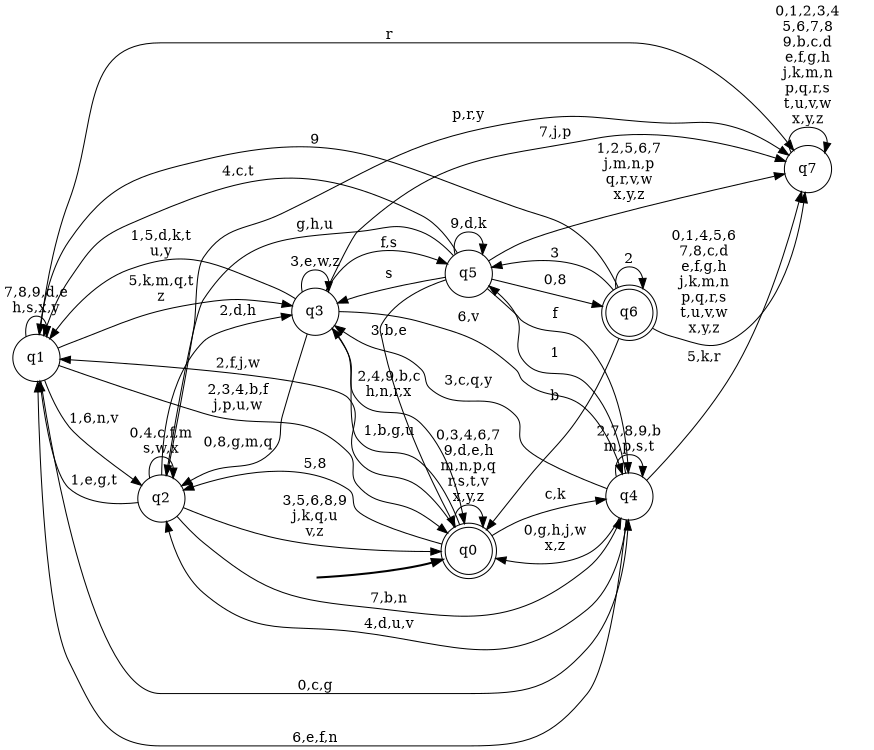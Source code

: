 digraph BlueStar {
__start0 [style = invis, shape = none, label = "", width = 0, height = 0];

rankdir=LR;
size="8,5";

s0 [style="rounded,filled", color="black", fillcolor="white" shape="doublecircle", label="q0"];
s1 [style="filled", color="black", fillcolor="white" shape="circle", label="q1"];
s2 [style="filled", color="black", fillcolor="white" shape="circle", label="q2"];
s3 [style="filled", color="black", fillcolor="white" shape="circle", label="q3"];
s4 [style="filled", color="black", fillcolor="white" shape="circle", label="q4"];
s5 [style="filled", color="black", fillcolor="white" shape="circle", label="q5"];
s6 [style="rounded,filled", color="black", fillcolor="white" shape="doublecircle", label="q6"];
s7 [style="filled", color="black", fillcolor="white" shape="circle", label="q7"];
subgraph cluster_main { 
	graph [pad=".75", ranksep="0.15", nodesep="0.15"];
	 style=invis; 
	__start0 -> s0 [penwidth=2];
}
s0 -> s0 [label="0,3,4,6,7\n9,d,e,h\nm,n,p,q\nr,s,t,v\nx,y,z"];
s0 -> s1 [label="2,f,j,w"];
s0 -> s2 [label="5,8"];
s0 -> s3 [label="1,b,g,u"];
s0 -> s4 [label="c,k"];
s1 -> s0 [label="2,3,4,b,f\nj,p,u,w"];
s1 -> s1 [label="7,8,9,d,e\nh,s,x,y"];
s1 -> s2 [label="1,6,n,v"];
s1 -> s3 [label="5,k,m,q,t\nz"];
s1 -> s4 [label="0,c,g"];
s1 -> s7 [label="r"];
s2 -> s0 [label="3,5,6,8,9\nj,k,q,u\nv,z"];
s2 -> s1 [label="1,e,g,t"];
s2 -> s2 [label="0,4,c,f,m\ns,w,x"];
s2 -> s3 [label="2,d,h"];
s2 -> s4 [label="7,b,n"];
s2 -> s7 [label="p,r,y"];
s3 -> s0 [label="2,4,9,b,c\nh,n,r,x"];
s3 -> s1 [label="1,5,d,k,t\nu,y"];
s3 -> s2 [label="0,8,g,m,q"];
s3 -> s3 [label="3,e,w,z"];
s3 -> s4 [label="6,v"];
s3 -> s5 [label="f,s"];
s3 -> s7 [label="7,j,p"];
s4 -> s0 [label="0,g,h,j,w\nx,z"];
s4 -> s1 [label="6,e,f,n"];
s4 -> s2 [label="4,d,u,v"];
s4 -> s3 [label="3,c,q,y"];
s4 -> s4 [label="2,7,8,9,b\nm,p,s,t"];
s4 -> s5 [label="1"];
s4 -> s7 [label="5,k,r"];
s5 -> s0 [label="3,b,e"];
s5 -> s1 [label="4,c,t"];
s5 -> s2 [label="g,h,u"];
s5 -> s3 [label="s"];
s5 -> s4 [label="f"];
s5 -> s5 [label="9,d,k"];
s5 -> s6 [label="0,8"];
s5 -> s7 [label="1,2,5,6,7\nj,m,n,p\nq,r,v,w\nx,y,z"];
s6 -> s0 [label="b"];
s6 -> s1 [label="9"];
s6 -> s5 [label="3"];
s6 -> s6 [label="2"];
s6 -> s7 [label="0,1,4,5,6\n7,8,c,d\ne,f,g,h\nj,k,m,n\np,q,r,s\nt,u,v,w\nx,y,z"];
s7 -> s7 [label="0,1,2,3,4\n5,6,7,8\n9,b,c,d\ne,f,g,h\nj,k,m,n\np,q,r,s\nt,u,v,w\nx,y,z"];

}